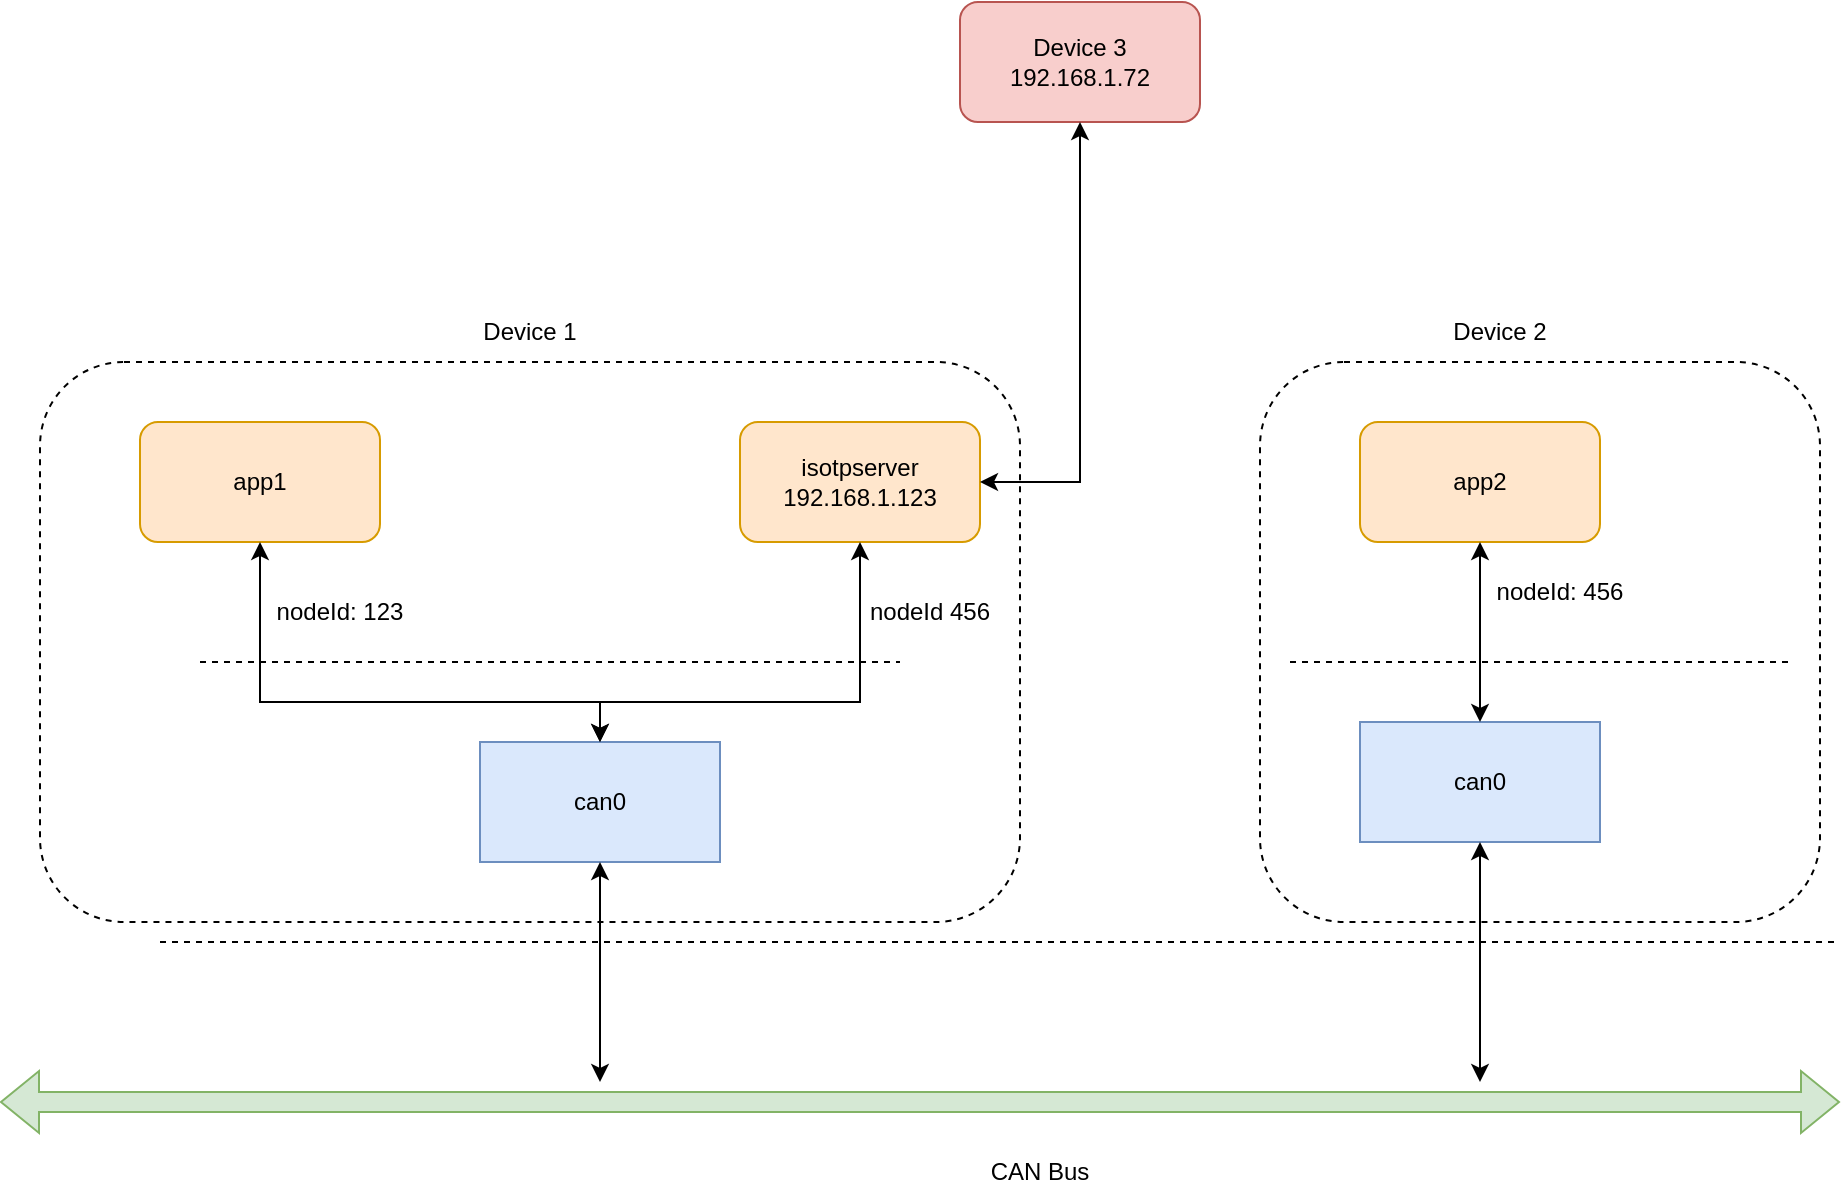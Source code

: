 <mxfile version="24.8.3">
  <diagram name="Page-1" id="BBhxraIHLNM4_rfPe-V2">
    <mxGraphModel dx="2214" dy="758" grid="1" gridSize="10" guides="1" tooltips="1" connect="1" arrows="1" fold="1" page="1" pageScale="1" pageWidth="850" pageHeight="1100" math="0" shadow="0">
      <root>
        <mxCell id="0" />
        <mxCell id="1" parent="0" />
        <mxCell id="-DbHizO_04Da8UAZBBvK-18" value="" style="rounded=1;whiteSpace=wrap;html=1;dashed=1;" vertex="1" parent="1">
          <mxGeometry x="550" y="190" width="280" height="280" as="geometry" />
        </mxCell>
        <mxCell id="-DbHizO_04Da8UAZBBvK-15" value="" style="rounded=1;whiteSpace=wrap;html=1;dashed=1;" vertex="1" parent="1">
          <mxGeometry x="-60" y="190" width="490" height="280" as="geometry" />
        </mxCell>
        <mxCell id="-DbHizO_04Da8UAZBBvK-2" value="app1" style="rounded=1;whiteSpace=wrap;html=1;fillColor=#ffe6cc;strokeColor=#d79b00;" vertex="1" parent="1">
          <mxGeometry x="-10" y="220" width="120" height="60" as="geometry" />
        </mxCell>
        <mxCell id="-DbHizO_04Da8UAZBBvK-3" value="app2" style="rounded=1;whiteSpace=wrap;html=1;fillColor=#ffe6cc;strokeColor=#d79b00;" vertex="1" parent="1">
          <mxGeometry x="600" y="220" width="120" height="60" as="geometry" />
        </mxCell>
        <mxCell id="-DbHizO_04Da8UAZBBvK-4" value="can0" style="rounded=0;whiteSpace=wrap;html=1;fillColor=#dae8fc;strokeColor=#6c8ebf;" vertex="1" parent="1">
          <mxGeometry x="160" y="380" width="120" height="60" as="geometry" />
        </mxCell>
        <mxCell id="-DbHizO_04Da8UAZBBvK-8" value="can0" style="rounded=0;whiteSpace=wrap;html=1;fillColor=#dae8fc;strokeColor=#6c8ebf;" vertex="1" parent="1">
          <mxGeometry x="600" y="370" width="120" height="60" as="geometry" />
        </mxCell>
        <mxCell id="-DbHizO_04Da8UAZBBvK-9" value="" style="endArrow=none;html=1;rounded=0;dashed=1;" edge="1" parent="1">
          <mxGeometry width="50" height="50" relative="1" as="geometry">
            <mxPoint y="480" as="sourcePoint" />
            <mxPoint x="840" y="480" as="targetPoint" />
          </mxGeometry>
        </mxCell>
        <mxCell id="-DbHizO_04Da8UAZBBvK-11" value="" style="shape=flexArrow;endArrow=classic;startArrow=classic;html=1;rounded=0;fillColor=#d5e8d4;strokeColor=#82b366;" edge="1" parent="1">
          <mxGeometry width="100" height="100" relative="1" as="geometry">
            <mxPoint x="-80" y="560" as="sourcePoint" />
            <mxPoint x="840" y="560" as="targetPoint" />
          </mxGeometry>
        </mxCell>
        <mxCell id="-DbHizO_04Da8UAZBBvK-13" value="CAN Bus" style="text;html=1;align=center;verticalAlign=middle;whiteSpace=wrap;rounded=0;" vertex="1" parent="1">
          <mxGeometry x="410" y="580" width="60" height="30" as="geometry" />
        </mxCell>
        <mxCell id="-DbHizO_04Da8UAZBBvK-14" value="" style="endArrow=none;html=1;rounded=0;dashed=1;" edge="1" parent="1">
          <mxGeometry width="50" height="50" relative="1" as="geometry">
            <mxPoint x="20" y="340" as="sourcePoint" />
            <mxPoint x="370" y="340" as="targetPoint" />
          </mxGeometry>
        </mxCell>
        <mxCell id="-DbHizO_04Da8UAZBBvK-16" value="" style="endArrow=none;html=1;rounded=0;dashed=1;" edge="1" parent="1">
          <mxGeometry width="50" height="50" relative="1" as="geometry">
            <mxPoint x="565" y="340" as="sourcePoint" />
            <mxPoint x="815" y="340" as="targetPoint" />
          </mxGeometry>
        </mxCell>
        <mxCell id="-DbHizO_04Da8UAZBBvK-17" value="Device 1" style="text;html=1;align=center;verticalAlign=middle;whiteSpace=wrap;rounded=0;" vertex="1" parent="1">
          <mxGeometry x="155" y="160" width="60" height="30" as="geometry" />
        </mxCell>
        <mxCell id="-DbHizO_04Da8UAZBBvK-19" value="Device 2" style="text;html=1;align=center;verticalAlign=middle;whiteSpace=wrap;rounded=0;" vertex="1" parent="1">
          <mxGeometry x="640" y="160" width="60" height="30" as="geometry" />
        </mxCell>
        <mxCell id="-DbHizO_04Da8UAZBBvK-20" value="" style="endArrow=classic;startArrow=classic;html=1;rounded=0;entryX=0.5;entryY=1;entryDx=0;entryDy=0;exitX=0.5;exitY=0;exitDx=0;exitDy=0;" edge="1" parent="1" source="-DbHizO_04Da8UAZBBvK-4" target="-DbHizO_04Da8UAZBBvK-2">
          <mxGeometry width="50" height="50" relative="1" as="geometry">
            <mxPoint x="400" y="420" as="sourcePoint" />
            <mxPoint x="450" y="370" as="targetPoint" />
            <Array as="points">
              <mxPoint x="220" y="360" />
              <mxPoint x="110" y="360" />
              <mxPoint x="50" y="360" />
            </Array>
          </mxGeometry>
        </mxCell>
        <mxCell id="-DbHizO_04Da8UAZBBvK-21" value="" style="endArrow=classic;startArrow=classic;html=1;rounded=0;exitX=0.5;exitY=1;exitDx=0;exitDy=0;" edge="1" parent="1" source="-DbHizO_04Da8UAZBBvK-4">
          <mxGeometry width="50" height="50" relative="1" as="geometry">
            <mxPoint x="400" y="420" as="sourcePoint" />
            <mxPoint x="220" y="550" as="targetPoint" />
          </mxGeometry>
        </mxCell>
        <mxCell id="-DbHizO_04Da8UAZBBvK-22" value="" style="endArrow=classic;startArrow=classic;html=1;rounded=0;entryX=0.5;entryY=1;entryDx=0;entryDy=0;exitX=0.5;exitY=0;exitDx=0;exitDy=0;" edge="1" parent="1" source="-DbHizO_04Da8UAZBBvK-8" target="-DbHizO_04Da8UAZBBvK-3">
          <mxGeometry width="50" height="50" relative="1" as="geometry">
            <mxPoint x="400" y="420" as="sourcePoint" />
            <mxPoint x="450" y="370" as="targetPoint" />
          </mxGeometry>
        </mxCell>
        <mxCell id="-DbHizO_04Da8UAZBBvK-23" value="" style="endArrow=classic;startArrow=classic;html=1;rounded=0;entryX=0.5;entryY=1;entryDx=0;entryDy=0;" edge="1" parent="1" target="-DbHizO_04Da8UAZBBvK-8">
          <mxGeometry width="50" height="50" relative="1" as="geometry">
            <mxPoint x="660" y="550" as="sourcePoint" />
            <mxPoint x="450" y="370" as="targetPoint" />
          </mxGeometry>
        </mxCell>
        <mxCell id="-DbHizO_04Da8UAZBBvK-24" value="isotpserver&lt;br&gt;192.168.1.123" style="rounded=1;whiteSpace=wrap;html=1;fillColor=#ffe6cc;strokeColor=#d79b00;" vertex="1" parent="1">
          <mxGeometry x="290" y="220" width="120" height="60" as="geometry" />
        </mxCell>
        <mxCell id="-DbHizO_04Da8UAZBBvK-25" value="" style="endArrow=classic;startArrow=classic;html=1;rounded=0;entryX=0.5;entryY=1;entryDx=0;entryDy=0;exitX=0.5;exitY=0;exitDx=0;exitDy=0;" edge="1" parent="1" source="-DbHizO_04Da8UAZBBvK-4" target="-DbHizO_04Da8UAZBBvK-24">
          <mxGeometry width="50" height="50" relative="1" as="geometry">
            <mxPoint x="400" y="420" as="sourcePoint" />
            <mxPoint x="450" y="370" as="targetPoint" />
            <Array as="points">
              <mxPoint x="220" y="360" />
              <mxPoint x="350" y="360" />
            </Array>
          </mxGeometry>
        </mxCell>
        <mxCell id="-DbHizO_04Da8UAZBBvK-27" value="Device 3&lt;br&gt;192.168.1.72" style="rounded=1;whiteSpace=wrap;html=1;fillColor=#f8cecc;strokeColor=#b85450;" vertex="1" parent="1">
          <mxGeometry x="400" y="10" width="120" height="60" as="geometry" />
        </mxCell>
        <mxCell id="-DbHizO_04Da8UAZBBvK-28" value="nodeId: 123" style="text;html=1;align=center;verticalAlign=middle;whiteSpace=wrap;rounded=0;" vertex="1" parent="1">
          <mxGeometry x="50" y="300" width="80" height="30" as="geometry" />
        </mxCell>
        <mxCell id="-DbHizO_04Da8UAZBBvK-30" value="nodeId: 456" style="text;html=1;align=center;verticalAlign=middle;whiteSpace=wrap;rounded=0;" vertex="1" parent="1">
          <mxGeometry x="660" y="290" width="80" height="30" as="geometry" />
        </mxCell>
        <mxCell id="-DbHizO_04Da8UAZBBvK-31" value="" style="endArrow=classic;startArrow=classic;html=1;rounded=0;entryX=0.5;entryY=1;entryDx=0;entryDy=0;exitX=1;exitY=0.5;exitDx=0;exitDy=0;" edge="1" parent="1" source="-DbHizO_04Da8UAZBBvK-24" target="-DbHizO_04Da8UAZBBvK-27">
          <mxGeometry width="50" height="50" relative="1" as="geometry">
            <mxPoint x="400" y="330" as="sourcePoint" />
            <mxPoint x="450" y="280" as="targetPoint" />
            <Array as="points">
              <mxPoint x="460" y="250" />
            </Array>
          </mxGeometry>
        </mxCell>
        <mxCell id="-DbHizO_04Da8UAZBBvK-32" value="nodeId 456" style="text;html=1;align=center;verticalAlign=middle;whiteSpace=wrap;rounded=0;" vertex="1" parent="1">
          <mxGeometry x="340" y="300" width="90" height="30" as="geometry" />
        </mxCell>
      </root>
    </mxGraphModel>
  </diagram>
</mxfile>
